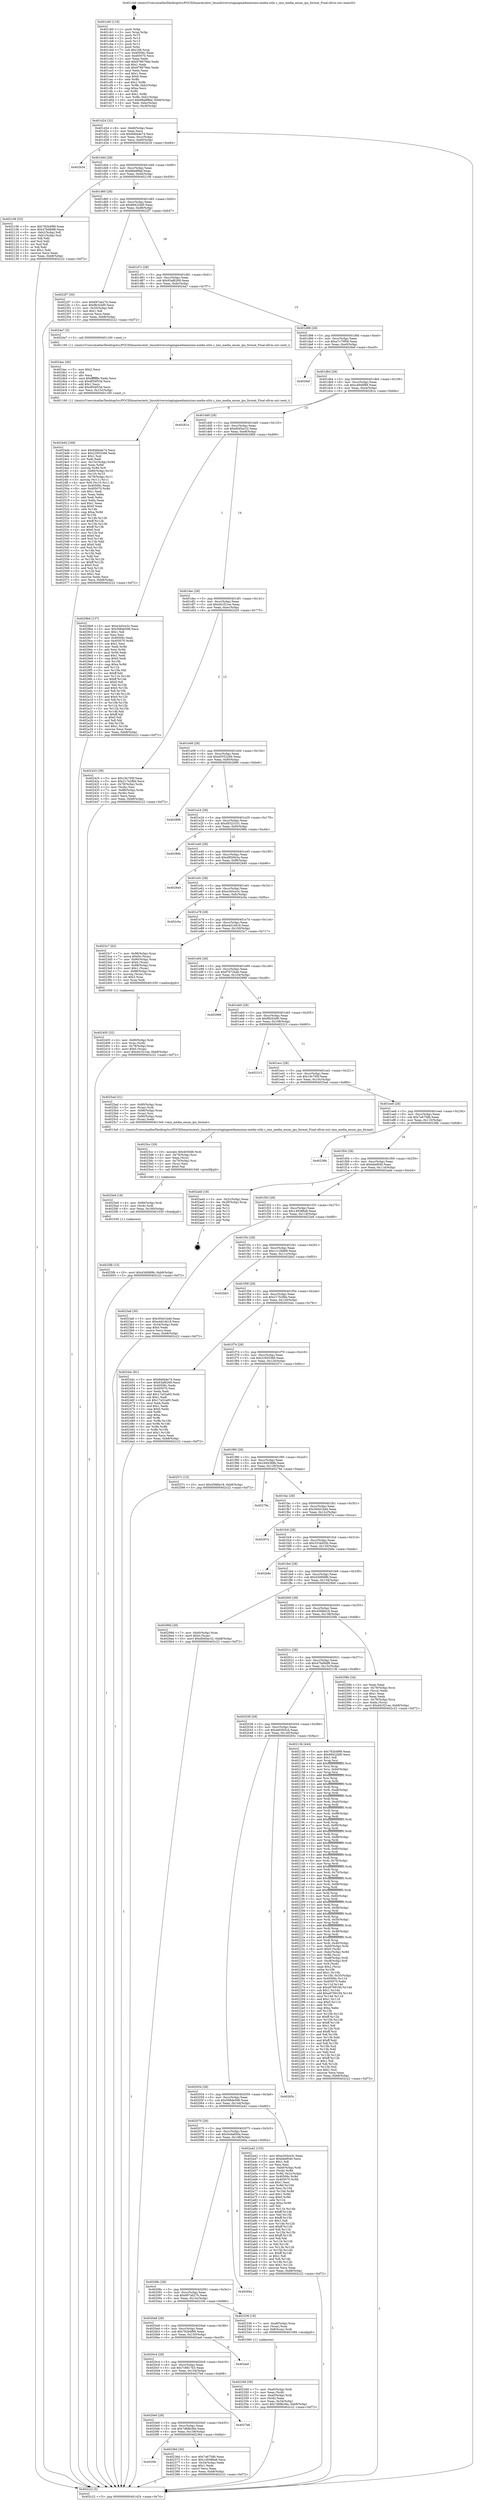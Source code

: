digraph "0x401cb0" {
  label = "0x401cb0 (/mnt/c/Users/mathe/Desktop/tcc/POCII/binaries/extr_linuxdriversstagingmediaimximx-media-utils.c_imx_media_enum_ipu_format_Final-ollvm.out::main(0))"
  labelloc = "t"
  node[shape=record]

  Entry [label="",width=0.3,height=0.3,shape=circle,fillcolor=black,style=filled]
  "0x401d24" [label="{
     0x401d24 [32]\l
     | [instrs]\l
     &nbsp;&nbsp;0x401d24 \<+6\>: mov -0xb8(%rbp),%eax\l
     &nbsp;&nbsp;0x401d2a \<+2\>: mov %eax,%ecx\l
     &nbsp;&nbsp;0x401d2c \<+6\>: sub $0x84bb4e74,%ecx\l
     &nbsp;&nbsp;0x401d32 \<+6\>: mov %eax,-0xcc(%rbp)\l
     &nbsp;&nbsp;0x401d38 \<+6\>: mov %ecx,-0xd0(%rbp)\l
     &nbsp;&nbsp;0x401d3e \<+6\>: je 0000000000402b34 \<main+0xe84\>\l
  }"]
  "0x402b34" [label="{
     0x402b34\l
  }", style=dashed]
  "0x401d44" [label="{
     0x401d44 [28]\l
     | [instrs]\l
     &nbsp;&nbsp;0x401d44 \<+5\>: jmp 0000000000401d49 \<main+0x99\>\l
     &nbsp;&nbsp;0x401d49 \<+6\>: mov -0xcc(%rbp),%eax\l
     &nbsp;&nbsp;0x401d4f \<+5\>: sub $0x88a8f8af,%eax\l
     &nbsp;&nbsp;0x401d54 \<+6\>: mov %eax,-0xd4(%rbp)\l
     &nbsp;&nbsp;0x401d5a \<+6\>: je 0000000000402106 \<main+0x456\>\l
  }"]
  Exit [label="",width=0.3,height=0.3,shape=circle,fillcolor=black,style=filled,peripheries=2]
  "0x402106" [label="{
     0x402106 [53]\l
     | [instrs]\l
     &nbsp;&nbsp;0x402106 \<+5\>: mov $0x782b4f99,%eax\l
     &nbsp;&nbsp;0x40210b \<+5\>: mov $0x47bd9df8,%ecx\l
     &nbsp;&nbsp;0x402110 \<+6\>: mov -0xb2(%rbp),%dl\l
     &nbsp;&nbsp;0x402116 \<+7\>: mov -0xb1(%rbp),%sil\l
     &nbsp;&nbsp;0x40211d \<+3\>: mov %dl,%dil\l
     &nbsp;&nbsp;0x402120 \<+3\>: and %sil,%dil\l
     &nbsp;&nbsp;0x402123 \<+3\>: xor %sil,%dl\l
     &nbsp;&nbsp;0x402126 \<+3\>: or %dl,%dil\l
     &nbsp;&nbsp;0x402129 \<+4\>: test $0x1,%dil\l
     &nbsp;&nbsp;0x40212d \<+3\>: cmovne %ecx,%eax\l
     &nbsp;&nbsp;0x402130 \<+6\>: mov %eax,-0xb8(%rbp)\l
     &nbsp;&nbsp;0x402136 \<+5\>: jmp 0000000000402c22 \<main+0xf72\>\l
  }"]
  "0x401d60" [label="{
     0x401d60 [28]\l
     | [instrs]\l
     &nbsp;&nbsp;0x401d60 \<+5\>: jmp 0000000000401d65 \<main+0xb5\>\l
     &nbsp;&nbsp;0x401d65 \<+6\>: mov -0xcc(%rbp),%eax\l
     &nbsp;&nbsp;0x401d6b \<+5\>: sub $0x89422bf0,%eax\l
     &nbsp;&nbsp;0x401d70 \<+6\>: mov %eax,-0xd8(%rbp)\l
     &nbsp;&nbsp;0x401d76 \<+6\>: je 00000000004022f7 \<main+0x647\>\l
  }"]
  "0x402c22" [label="{
     0x402c22 [5]\l
     | [instrs]\l
     &nbsp;&nbsp;0x402c22 \<+5\>: jmp 0000000000401d24 \<main+0x74\>\l
  }"]
  "0x401cb0" [label="{
     0x401cb0 [116]\l
     | [instrs]\l
     &nbsp;&nbsp;0x401cb0 \<+1\>: push %rbp\l
     &nbsp;&nbsp;0x401cb1 \<+3\>: mov %rsp,%rbp\l
     &nbsp;&nbsp;0x401cb4 \<+2\>: push %r15\l
     &nbsp;&nbsp;0x401cb6 \<+2\>: push %r14\l
     &nbsp;&nbsp;0x401cb8 \<+2\>: push %r13\l
     &nbsp;&nbsp;0x401cba \<+2\>: push %r12\l
     &nbsp;&nbsp;0x401cbc \<+1\>: push %rbx\l
     &nbsp;&nbsp;0x401cbd \<+7\>: sub $0x168,%rsp\l
     &nbsp;&nbsp;0x401cc4 \<+7\>: mov 0x40506c,%eax\l
     &nbsp;&nbsp;0x401ccb \<+7\>: mov 0x405070,%ecx\l
     &nbsp;&nbsp;0x401cd2 \<+2\>: mov %eax,%edx\l
     &nbsp;&nbsp;0x401cd4 \<+6\>: add $0x978679de,%edx\l
     &nbsp;&nbsp;0x401cda \<+3\>: sub $0x1,%edx\l
     &nbsp;&nbsp;0x401cdd \<+6\>: sub $0x978679de,%edx\l
     &nbsp;&nbsp;0x401ce3 \<+3\>: imul %edx,%eax\l
     &nbsp;&nbsp;0x401ce6 \<+3\>: and $0x1,%eax\l
     &nbsp;&nbsp;0x401ce9 \<+3\>: cmp $0x0,%eax\l
     &nbsp;&nbsp;0x401cec \<+4\>: sete %r8b\l
     &nbsp;&nbsp;0x401cf0 \<+4\>: and $0x1,%r8b\l
     &nbsp;&nbsp;0x401cf4 \<+7\>: mov %r8b,-0xb2(%rbp)\l
     &nbsp;&nbsp;0x401cfb \<+3\>: cmp $0xa,%ecx\l
     &nbsp;&nbsp;0x401cfe \<+4\>: setl %r8b\l
     &nbsp;&nbsp;0x401d02 \<+4\>: and $0x1,%r8b\l
     &nbsp;&nbsp;0x401d06 \<+7\>: mov %r8b,-0xb1(%rbp)\l
     &nbsp;&nbsp;0x401d0d \<+10\>: movl $0x88a8f8af,-0xb8(%rbp)\l
     &nbsp;&nbsp;0x401d17 \<+6\>: mov %edi,-0xbc(%rbp)\l
     &nbsp;&nbsp;0x401d1d \<+7\>: mov %rsi,-0xc8(%rbp)\l
  }"]
  "0x4025fb" [label="{
     0x4025fb [15]\l
     | [instrs]\l
     &nbsp;&nbsp;0x4025fb \<+10\>: movl $0x43d0fd9b,-0xb8(%rbp)\l
     &nbsp;&nbsp;0x402605 \<+5\>: jmp 0000000000402c22 \<main+0xf72\>\l
  }"]
  "0x4022f7" [label="{
     0x4022f7 [30]\l
     | [instrs]\l
     &nbsp;&nbsp;0x4022f7 \<+5\>: mov $0x697ab27b,%eax\l
     &nbsp;&nbsp;0x4022fc \<+5\>: mov $0xf8c5cbf0,%ecx\l
     &nbsp;&nbsp;0x402301 \<+3\>: mov -0x35(%rbp),%dl\l
     &nbsp;&nbsp;0x402304 \<+3\>: test $0x1,%dl\l
     &nbsp;&nbsp;0x402307 \<+3\>: cmovne %ecx,%eax\l
     &nbsp;&nbsp;0x40230a \<+6\>: mov %eax,-0xb8(%rbp)\l
     &nbsp;&nbsp;0x402310 \<+5\>: jmp 0000000000402c22 \<main+0xf72\>\l
  }"]
  "0x401d7c" [label="{
     0x401d7c [28]\l
     | [instrs]\l
     &nbsp;&nbsp;0x401d7c \<+5\>: jmp 0000000000401d81 \<main+0xd1\>\l
     &nbsp;&nbsp;0x401d81 \<+6\>: mov -0xcc(%rbp),%eax\l
     &nbsp;&nbsp;0x401d87 \<+5\>: sub $0x93af6269,%eax\l
     &nbsp;&nbsp;0x401d8c \<+6\>: mov %eax,-0xdc(%rbp)\l
     &nbsp;&nbsp;0x401d92 \<+6\>: je 00000000004024a7 \<main+0x7f7\>\l
  }"]
  "0x4025e9" [label="{
     0x4025e9 [18]\l
     | [instrs]\l
     &nbsp;&nbsp;0x4025e9 \<+4\>: mov -0x80(%rbp),%rdi\l
     &nbsp;&nbsp;0x4025ed \<+3\>: mov (%rdi),%rdi\l
     &nbsp;&nbsp;0x4025f0 \<+6\>: mov %eax,-0x160(%rbp)\l
     &nbsp;&nbsp;0x4025f6 \<+5\>: call 0000000000401030 \<free@plt\>\l
     | [calls]\l
     &nbsp;&nbsp;0x401030 \{1\} (unknown)\l
  }"]
  "0x4024a7" [label="{
     0x4024a7 [5]\l
     | [instrs]\l
     &nbsp;&nbsp;0x4024a7 \<+5\>: call 0000000000401160 \<next_i\>\l
     | [calls]\l
     &nbsp;&nbsp;0x401160 \{1\} (/mnt/c/Users/mathe/Desktop/tcc/POCII/binaries/extr_linuxdriversstagingmediaimximx-media-utils.c_imx_media_enum_ipu_format_Final-ollvm.out::next_i)\l
  }"]
  "0x401d98" [label="{
     0x401d98 [28]\l
     | [instrs]\l
     &nbsp;&nbsp;0x401d98 \<+5\>: jmp 0000000000401d9d \<main+0xed\>\l
     &nbsp;&nbsp;0x401d9d \<+6\>: mov -0xcc(%rbp),%eax\l
     &nbsp;&nbsp;0x401da3 \<+5\>: sub $0xa7c70f58,%eax\l
     &nbsp;&nbsp;0x401da8 \<+6\>: mov %eax,-0xe0(%rbp)\l
     &nbsp;&nbsp;0x401dae \<+6\>: je 00000000004026ef \<main+0xa3f\>\l
  }"]
  "0x4025cc" [label="{
     0x4025cc [29]\l
     | [instrs]\l
     &nbsp;&nbsp;0x4025cc \<+10\>: movabs $0x4030d6,%rdi\l
     &nbsp;&nbsp;0x4025d6 \<+4\>: mov -0x70(%rbp),%rsi\l
     &nbsp;&nbsp;0x4025da \<+2\>: mov %eax,(%rsi)\l
     &nbsp;&nbsp;0x4025dc \<+4\>: mov -0x70(%rbp),%rsi\l
     &nbsp;&nbsp;0x4025e0 \<+2\>: mov (%rsi),%esi\l
     &nbsp;&nbsp;0x4025e2 \<+2\>: mov $0x0,%al\l
     &nbsp;&nbsp;0x4025e4 \<+5\>: call 0000000000401040 \<printf@plt\>\l
     | [calls]\l
     &nbsp;&nbsp;0x401040 \{1\} (unknown)\l
  }"]
  "0x4026ef" [label="{
     0x4026ef\l
  }", style=dashed]
  "0x401db4" [label="{
     0x401db4 [28]\l
     | [instrs]\l
     &nbsp;&nbsp;0x401db4 \<+5\>: jmp 0000000000401db9 \<main+0x109\>\l
     &nbsp;&nbsp;0x401db9 \<+6\>: mov -0xcc(%rbp),%eax\l
     &nbsp;&nbsp;0x401dbf \<+5\>: sub $0xc4946f89,%eax\l
     &nbsp;&nbsp;0x401dc4 \<+6\>: mov %eax,-0xe4(%rbp)\l
     &nbsp;&nbsp;0x401dca \<+6\>: je 000000000040281e \<main+0xb6e\>\l
  }"]
  "0x4024d4" [label="{
     0x4024d4 [168]\l
     | [instrs]\l
     &nbsp;&nbsp;0x4024d4 \<+5\>: mov $0x84bb4e74,%ecx\l
     &nbsp;&nbsp;0x4024d9 \<+5\>: mov $0x22955366,%edx\l
     &nbsp;&nbsp;0x4024de \<+3\>: mov $0x1,%sil\l
     &nbsp;&nbsp;0x4024e1 \<+2\>: xor %edi,%edi\l
     &nbsp;&nbsp;0x4024e3 \<+7\>: mov -0x15c(%rbp),%r8d\l
     &nbsp;&nbsp;0x4024ea \<+4\>: imul %eax,%r8d\l
     &nbsp;&nbsp;0x4024ee \<+3\>: movslq %r8d,%r9\l
     &nbsp;&nbsp;0x4024f1 \<+4\>: mov -0x80(%rbp),%r10\l
     &nbsp;&nbsp;0x4024f5 \<+3\>: mov (%r10),%r10\l
     &nbsp;&nbsp;0x4024f8 \<+4\>: mov -0x78(%rbp),%r11\l
     &nbsp;&nbsp;0x4024fc \<+3\>: movslq (%r11),%r11\l
     &nbsp;&nbsp;0x4024ff \<+4\>: mov %r9,(%r10,%r11,8)\l
     &nbsp;&nbsp;0x402503 \<+7\>: mov 0x40506c,%eax\l
     &nbsp;&nbsp;0x40250a \<+8\>: mov 0x405070,%r8d\l
     &nbsp;&nbsp;0x402512 \<+3\>: sub $0x1,%edi\l
     &nbsp;&nbsp;0x402515 \<+2\>: mov %eax,%ebx\l
     &nbsp;&nbsp;0x402517 \<+2\>: add %edi,%ebx\l
     &nbsp;&nbsp;0x402519 \<+3\>: imul %ebx,%eax\l
     &nbsp;&nbsp;0x40251c \<+3\>: and $0x1,%eax\l
     &nbsp;&nbsp;0x40251f \<+3\>: cmp $0x0,%eax\l
     &nbsp;&nbsp;0x402522 \<+4\>: sete %r14b\l
     &nbsp;&nbsp;0x402526 \<+4\>: cmp $0xa,%r8d\l
     &nbsp;&nbsp;0x40252a \<+4\>: setl %r15b\l
     &nbsp;&nbsp;0x40252e \<+3\>: mov %r14b,%r12b\l
     &nbsp;&nbsp;0x402531 \<+4\>: xor $0xff,%r12b\l
     &nbsp;&nbsp;0x402535 \<+3\>: mov %r15b,%r13b\l
     &nbsp;&nbsp;0x402538 \<+4\>: xor $0xff,%r13b\l
     &nbsp;&nbsp;0x40253c \<+4\>: xor $0x0,%sil\l
     &nbsp;&nbsp;0x402540 \<+3\>: mov %r12b,%al\l
     &nbsp;&nbsp;0x402543 \<+2\>: and $0x0,%al\l
     &nbsp;&nbsp;0x402545 \<+3\>: and %sil,%r14b\l
     &nbsp;&nbsp;0x402548 \<+3\>: mov %r13b,%dil\l
     &nbsp;&nbsp;0x40254b \<+4\>: and $0x0,%dil\l
     &nbsp;&nbsp;0x40254f \<+3\>: and %sil,%r15b\l
     &nbsp;&nbsp;0x402552 \<+3\>: or %r14b,%al\l
     &nbsp;&nbsp;0x402555 \<+3\>: or %r15b,%dil\l
     &nbsp;&nbsp;0x402558 \<+3\>: xor %dil,%al\l
     &nbsp;&nbsp;0x40255b \<+3\>: or %r13b,%r12b\l
     &nbsp;&nbsp;0x40255e \<+4\>: xor $0xff,%r12b\l
     &nbsp;&nbsp;0x402562 \<+4\>: or $0x0,%sil\l
     &nbsp;&nbsp;0x402566 \<+3\>: and %sil,%r12b\l
     &nbsp;&nbsp;0x402569 \<+3\>: or %r12b,%al\l
     &nbsp;&nbsp;0x40256c \<+2\>: test $0x1,%al\l
     &nbsp;&nbsp;0x40256e \<+3\>: cmovne %edx,%ecx\l
     &nbsp;&nbsp;0x402571 \<+6\>: mov %ecx,-0xb8(%rbp)\l
     &nbsp;&nbsp;0x402577 \<+5\>: jmp 0000000000402c22 \<main+0xf72\>\l
  }"]
  "0x40281e" [label="{
     0x40281e\l
  }", style=dashed]
  "0x401dd0" [label="{
     0x401dd0 [28]\l
     | [instrs]\l
     &nbsp;&nbsp;0x401dd0 \<+5\>: jmp 0000000000401dd5 \<main+0x125\>\l
     &nbsp;&nbsp;0x401dd5 \<+6\>: mov -0xcc(%rbp),%eax\l
     &nbsp;&nbsp;0x401ddb \<+5\>: sub $0xd0d5ac32,%eax\l
     &nbsp;&nbsp;0x401de0 \<+6\>: mov %eax,-0xe8(%rbp)\l
     &nbsp;&nbsp;0x401de6 \<+6\>: je 00000000004029b9 \<main+0xd09\>\l
  }"]
  "0x4024ac" [label="{
     0x4024ac [40]\l
     | [instrs]\l
     &nbsp;&nbsp;0x4024ac \<+5\>: mov $0x2,%ecx\l
     &nbsp;&nbsp;0x4024b1 \<+1\>: cltd\l
     &nbsp;&nbsp;0x4024b2 \<+2\>: idiv %ecx\l
     &nbsp;&nbsp;0x4024b4 \<+6\>: imul $0xfffffffe,%edx,%ecx\l
     &nbsp;&nbsp;0x4024ba \<+6\>: sub $0xdf34f53d,%ecx\l
     &nbsp;&nbsp;0x4024c0 \<+3\>: add $0x1,%ecx\l
     &nbsp;&nbsp;0x4024c3 \<+6\>: add $0xdf34f53d,%ecx\l
     &nbsp;&nbsp;0x4024c9 \<+6\>: mov %ecx,-0x15c(%rbp)\l
     &nbsp;&nbsp;0x4024cf \<+5\>: call 0000000000401160 \<next_i\>\l
     | [calls]\l
     &nbsp;&nbsp;0x401160 \{1\} (/mnt/c/Users/mathe/Desktop/tcc/POCII/binaries/extr_linuxdriversstagingmediaimximx-media-utils.c_imx_media_enum_ipu_format_Final-ollvm.out::next_i)\l
  }"]
  "0x4029b9" [label="{
     0x4029b9 [137]\l
     | [instrs]\l
     &nbsp;&nbsp;0x4029b9 \<+5\>: mov $0xe3d3ce3c,%eax\l
     &nbsp;&nbsp;0x4029be \<+5\>: mov $0x568de596,%ecx\l
     &nbsp;&nbsp;0x4029c3 \<+2\>: mov $0x1,%dl\l
     &nbsp;&nbsp;0x4029c5 \<+2\>: xor %esi,%esi\l
     &nbsp;&nbsp;0x4029c7 \<+7\>: mov 0x40506c,%edi\l
     &nbsp;&nbsp;0x4029ce \<+8\>: mov 0x405070,%r8d\l
     &nbsp;&nbsp;0x4029d6 \<+3\>: sub $0x1,%esi\l
     &nbsp;&nbsp;0x4029d9 \<+3\>: mov %edi,%r9d\l
     &nbsp;&nbsp;0x4029dc \<+3\>: add %esi,%r9d\l
     &nbsp;&nbsp;0x4029df \<+4\>: imul %r9d,%edi\l
     &nbsp;&nbsp;0x4029e3 \<+3\>: and $0x1,%edi\l
     &nbsp;&nbsp;0x4029e6 \<+3\>: cmp $0x0,%edi\l
     &nbsp;&nbsp;0x4029e9 \<+4\>: sete %r10b\l
     &nbsp;&nbsp;0x4029ed \<+4\>: cmp $0xa,%r8d\l
     &nbsp;&nbsp;0x4029f1 \<+4\>: setl %r11b\l
     &nbsp;&nbsp;0x4029f5 \<+3\>: mov %r10b,%bl\l
     &nbsp;&nbsp;0x4029f8 \<+3\>: xor $0xff,%bl\l
     &nbsp;&nbsp;0x4029fb \<+3\>: mov %r11b,%r14b\l
     &nbsp;&nbsp;0x4029fe \<+4\>: xor $0xff,%r14b\l
     &nbsp;&nbsp;0x402a02 \<+3\>: xor $0x0,%dl\l
     &nbsp;&nbsp;0x402a05 \<+3\>: mov %bl,%r15b\l
     &nbsp;&nbsp;0x402a08 \<+4\>: and $0x0,%r15b\l
     &nbsp;&nbsp;0x402a0c \<+3\>: and %dl,%r10b\l
     &nbsp;&nbsp;0x402a0f \<+3\>: mov %r14b,%r12b\l
     &nbsp;&nbsp;0x402a12 \<+4\>: and $0x0,%r12b\l
     &nbsp;&nbsp;0x402a16 \<+3\>: and %dl,%r11b\l
     &nbsp;&nbsp;0x402a19 \<+3\>: or %r10b,%r15b\l
     &nbsp;&nbsp;0x402a1c \<+3\>: or %r11b,%r12b\l
     &nbsp;&nbsp;0x402a1f \<+3\>: xor %r12b,%r15b\l
     &nbsp;&nbsp;0x402a22 \<+3\>: or %r14b,%bl\l
     &nbsp;&nbsp;0x402a25 \<+3\>: xor $0xff,%bl\l
     &nbsp;&nbsp;0x402a28 \<+3\>: or $0x0,%dl\l
     &nbsp;&nbsp;0x402a2b \<+2\>: and %dl,%bl\l
     &nbsp;&nbsp;0x402a2d \<+3\>: or %bl,%r15b\l
     &nbsp;&nbsp;0x402a30 \<+4\>: test $0x1,%r15b\l
     &nbsp;&nbsp;0x402a34 \<+3\>: cmovne %ecx,%eax\l
     &nbsp;&nbsp;0x402a37 \<+6\>: mov %eax,-0xb8(%rbp)\l
     &nbsp;&nbsp;0x402a3d \<+5\>: jmp 0000000000402c22 \<main+0xf72\>\l
  }"]
  "0x401dec" [label="{
     0x401dec [28]\l
     | [instrs]\l
     &nbsp;&nbsp;0x401dec \<+5\>: jmp 0000000000401df1 \<main+0x141\>\l
     &nbsp;&nbsp;0x401df1 \<+6\>: mov -0xcc(%rbp),%eax\l
     &nbsp;&nbsp;0x401df7 \<+5\>: sub $0xd41f21ee,%eax\l
     &nbsp;&nbsp;0x401dfc \<+6\>: mov %eax,-0xec(%rbp)\l
     &nbsp;&nbsp;0x401e02 \<+6\>: je 0000000000402425 \<main+0x775\>\l
  }"]
  "0x402405" [label="{
     0x402405 [32]\l
     | [instrs]\l
     &nbsp;&nbsp;0x402405 \<+4\>: mov -0x80(%rbp),%rdi\l
     &nbsp;&nbsp;0x402409 \<+3\>: mov %rax,(%rdi)\l
     &nbsp;&nbsp;0x40240c \<+4\>: mov -0x78(%rbp),%rax\l
     &nbsp;&nbsp;0x402410 \<+6\>: movl $0x0,(%rax)\l
     &nbsp;&nbsp;0x402416 \<+10\>: movl $0xd41f21ee,-0xb8(%rbp)\l
     &nbsp;&nbsp;0x402420 \<+5\>: jmp 0000000000402c22 \<main+0xf72\>\l
  }"]
  "0x402425" [label="{
     0x402425 [39]\l
     | [instrs]\l
     &nbsp;&nbsp;0x402425 \<+5\>: mov $0x19c795f,%eax\l
     &nbsp;&nbsp;0x40242a \<+5\>: mov $0x217b2fbb,%ecx\l
     &nbsp;&nbsp;0x40242f \<+4\>: mov -0x78(%rbp),%rdx\l
     &nbsp;&nbsp;0x402433 \<+2\>: mov (%rdx),%esi\l
     &nbsp;&nbsp;0x402435 \<+7\>: mov -0x88(%rbp),%rdx\l
     &nbsp;&nbsp;0x40243c \<+2\>: cmp (%rdx),%esi\l
     &nbsp;&nbsp;0x40243e \<+3\>: cmovl %ecx,%eax\l
     &nbsp;&nbsp;0x402441 \<+6\>: mov %eax,-0xb8(%rbp)\l
     &nbsp;&nbsp;0x402447 \<+5\>: jmp 0000000000402c22 \<main+0xf72\>\l
  }"]
  "0x401e08" [label="{
     0x401e08 [28]\l
     | [instrs]\l
     &nbsp;&nbsp;0x401e08 \<+5\>: jmp 0000000000401e0d \<main+0x15d\>\l
     &nbsp;&nbsp;0x401e0d \<+6\>: mov -0xcc(%rbp),%eax\l
     &nbsp;&nbsp;0x401e13 \<+5\>: sub $0xd5552284,%eax\l
     &nbsp;&nbsp;0x401e18 \<+6\>: mov %eax,-0xf0(%rbp)\l
     &nbsp;&nbsp;0x401e1e \<+6\>: je 0000000000402896 \<main+0xbe6\>\l
  }"]
  "0x4020fc" [label="{
     0x4020fc\l
  }", style=dashed]
  "0x402896" [label="{
     0x402896\l
  }", style=dashed]
  "0x401e24" [label="{
     0x401e24 [28]\l
     | [instrs]\l
     &nbsp;&nbsp;0x401e24 \<+5\>: jmp 0000000000401e29 \<main+0x179\>\l
     &nbsp;&nbsp;0x401e29 \<+6\>: mov -0xcc(%rbp),%eax\l
     &nbsp;&nbsp;0x401e2f \<+5\>: sub $0xd9323101,%eax\l
     &nbsp;&nbsp;0x401e34 \<+6\>: mov %eax,-0xf4(%rbp)\l
     &nbsp;&nbsp;0x401e3a \<+6\>: je 000000000040296b \<main+0xcbb\>\l
  }"]
  "0x40236d" [label="{
     0x40236d [30]\l
     | [instrs]\l
     &nbsp;&nbsp;0x40236d \<+5\>: mov $0x7a6758b,%eax\l
     &nbsp;&nbsp;0x402372 \<+5\>: mov $0x149388a8,%ecx\l
     &nbsp;&nbsp;0x402377 \<+3\>: mov -0x34(%rbp),%edx\l
     &nbsp;&nbsp;0x40237a \<+3\>: cmp $0x1,%edx\l
     &nbsp;&nbsp;0x40237d \<+3\>: cmovl %ecx,%eax\l
     &nbsp;&nbsp;0x402380 \<+6\>: mov %eax,-0xb8(%rbp)\l
     &nbsp;&nbsp;0x402386 \<+5\>: jmp 0000000000402c22 \<main+0xf72\>\l
  }"]
  "0x40296b" [label="{
     0x40296b\l
  }", style=dashed]
  "0x401e40" [label="{
     0x401e40 [28]\l
     | [instrs]\l
     &nbsp;&nbsp;0x401e40 \<+5\>: jmp 0000000000401e45 \<main+0x195\>\l
     &nbsp;&nbsp;0x401e45 \<+6\>: mov -0xcc(%rbp),%eax\l
     &nbsp;&nbsp;0x401e4b \<+5\>: sub $0xd9f26b3a,%eax\l
     &nbsp;&nbsp;0x401e50 \<+6\>: mov %eax,-0xf8(%rbp)\l
     &nbsp;&nbsp;0x401e56 \<+6\>: je 0000000000402840 \<main+0xb90\>\l
  }"]
  "0x4020e0" [label="{
     0x4020e0 [28]\l
     | [instrs]\l
     &nbsp;&nbsp;0x4020e0 \<+5\>: jmp 00000000004020e5 \<main+0x435\>\l
     &nbsp;&nbsp;0x4020e5 \<+6\>: mov -0xcc(%rbp),%eax\l
     &nbsp;&nbsp;0x4020eb \<+5\>: sub $0x7d68b36e,%eax\l
     &nbsp;&nbsp;0x4020f0 \<+6\>: mov %eax,-0x158(%rbp)\l
     &nbsp;&nbsp;0x4020f6 \<+6\>: je 000000000040236d \<main+0x6bd\>\l
  }"]
  "0x402840" [label="{
     0x402840\l
  }", style=dashed]
  "0x401e5c" [label="{
     0x401e5c [28]\l
     | [instrs]\l
     &nbsp;&nbsp;0x401e5c \<+5\>: jmp 0000000000401e61 \<main+0x1b1\>\l
     &nbsp;&nbsp;0x401e61 \<+6\>: mov -0xcc(%rbp),%eax\l
     &nbsp;&nbsp;0x401e67 \<+5\>: sub $0xe3d3ce3c,%eax\l
     &nbsp;&nbsp;0x401e6c \<+6\>: mov %eax,-0xfc(%rbp)\l
     &nbsp;&nbsp;0x401e72 \<+6\>: je 0000000000402c0a \<main+0xf5a\>\l
  }"]
  "0x4027b8" [label="{
     0x4027b8\l
  }", style=dashed]
  "0x402c0a" [label="{
     0x402c0a\l
  }", style=dashed]
  "0x401e78" [label="{
     0x401e78 [28]\l
     | [instrs]\l
     &nbsp;&nbsp;0x401e78 \<+5\>: jmp 0000000000401e7d \<main+0x1cd\>\l
     &nbsp;&nbsp;0x401e7d \<+6\>: mov -0xcc(%rbp),%eax\l
     &nbsp;&nbsp;0x401e83 \<+5\>: sub $0xe4d1d418,%eax\l
     &nbsp;&nbsp;0x401e88 \<+6\>: mov %eax,-0x100(%rbp)\l
     &nbsp;&nbsp;0x401e8e \<+6\>: je 00000000004023c7 \<main+0x717\>\l
  }"]
  "0x4020c4" [label="{
     0x4020c4 [28]\l
     | [instrs]\l
     &nbsp;&nbsp;0x4020c4 \<+5\>: jmp 00000000004020c9 \<main+0x419\>\l
     &nbsp;&nbsp;0x4020c9 \<+6\>: mov -0xcc(%rbp),%eax\l
     &nbsp;&nbsp;0x4020cf \<+5\>: sub $0x7c9817b3,%eax\l
     &nbsp;&nbsp;0x4020d4 \<+6\>: mov %eax,-0x154(%rbp)\l
     &nbsp;&nbsp;0x4020da \<+6\>: je 00000000004027b8 \<main+0xb08\>\l
  }"]
  "0x4023c7" [label="{
     0x4023c7 [62]\l
     | [instrs]\l
     &nbsp;&nbsp;0x4023c7 \<+7\>: mov -0x98(%rbp),%rax\l
     &nbsp;&nbsp;0x4023ce \<+7\>: movq $0x64,(%rax)\l
     &nbsp;&nbsp;0x4023d5 \<+7\>: mov -0x90(%rbp),%rax\l
     &nbsp;&nbsp;0x4023dc \<+6\>: movl $0x0,(%rax)\l
     &nbsp;&nbsp;0x4023e2 \<+7\>: mov -0x88(%rbp),%rax\l
     &nbsp;&nbsp;0x4023e9 \<+6\>: movl $0x1,(%rax)\l
     &nbsp;&nbsp;0x4023ef \<+7\>: mov -0x88(%rbp),%rax\l
     &nbsp;&nbsp;0x4023f6 \<+3\>: movslq (%rax),%rax\l
     &nbsp;&nbsp;0x4023f9 \<+4\>: shl $0x3,%rax\l
     &nbsp;&nbsp;0x4023fd \<+3\>: mov %rax,%rdi\l
     &nbsp;&nbsp;0x402400 \<+5\>: call 0000000000401050 \<malloc@plt\>\l
     | [calls]\l
     &nbsp;&nbsp;0x401050 \{1\} (unknown)\l
  }"]
  "0x401e94" [label="{
     0x401e94 [28]\l
     | [instrs]\l
     &nbsp;&nbsp;0x401e94 \<+5\>: jmp 0000000000401e99 \<main+0x1e9\>\l
     &nbsp;&nbsp;0x401e99 \<+6\>: mov -0xcc(%rbp),%eax\l
     &nbsp;&nbsp;0x401e9f \<+5\>: sub $0xf7672bab,%eax\l
     &nbsp;&nbsp;0x401ea4 \<+6\>: mov %eax,-0x104(%rbp)\l
     &nbsp;&nbsp;0x401eaa \<+6\>: je 0000000000402989 \<main+0xcd9\>\l
  }"]
  "0x402aef" [label="{
     0x402aef\l
  }", style=dashed]
  "0x402989" [label="{
     0x402989\l
  }", style=dashed]
  "0x401eb0" [label="{
     0x401eb0 [28]\l
     | [instrs]\l
     &nbsp;&nbsp;0x401eb0 \<+5\>: jmp 0000000000401eb5 \<main+0x205\>\l
     &nbsp;&nbsp;0x401eb5 \<+6\>: mov -0xcc(%rbp),%eax\l
     &nbsp;&nbsp;0x401ebb \<+5\>: sub $0xf8c5cbf0,%eax\l
     &nbsp;&nbsp;0x401ec0 \<+6\>: mov %eax,-0x108(%rbp)\l
     &nbsp;&nbsp;0x401ec6 \<+6\>: je 0000000000402315 \<main+0x665\>\l
  }"]
  "0x402349" [label="{
     0x402349 [36]\l
     | [instrs]\l
     &nbsp;&nbsp;0x402349 \<+7\>: mov -0xa0(%rbp),%rdi\l
     &nbsp;&nbsp;0x402350 \<+2\>: mov %eax,(%rdi)\l
     &nbsp;&nbsp;0x402352 \<+7\>: mov -0xa0(%rbp),%rdi\l
     &nbsp;&nbsp;0x402359 \<+2\>: mov (%rdi),%eax\l
     &nbsp;&nbsp;0x40235b \<+3\>: mov %eax,-0x34(%rbp)\l
     &nbsp;&nbsp;0x40235e \<+10\>: movl $0x7d68b36e,-0xb8(%rbp)\l
     &nbsp;&nbsp;0x402368 \<+5\>: jmp 0000000000402c22 \<main+0xf72\>\l
  }"]
  "0x402315" [label="{
     0x402315\l
  }", style=dashed]
  "0x401ecc" [label="{
     0x401ecc [28]\l
     | [instrs]\l
     &nbsp;&nbsp;0x401ecc \<+5\>: jmp 0000000000401ed1 \<main+0x221\>\l
     &nbsp;&nbsp;0x401ed1 \<+6\>: mov -0xcc(%rbp),%eax\l
     &nbsp;&nbsp;0x401ed7 \<+5\>: sub $0x19c795f,%eax\l
     &nbsp;&nbsp;0x401edc \<+6\>: mov %eax,-0x10c(%rbp)\l
     &nbsp;&nbsp;0x401ee2 \<+6\>: je 00000000004025ad \<main+0x8fd\>\l
  }"]
  "0x4020a8" [label="{
     0x4020a8 [28]\l
     | [instrs]\l
     &nbsp;&nbsp;0x4020a8 \<+5\>: jmp 00000000004020ad \<main+0x3fd\>\l
     &nbsp;&nbsp;0x4020ad \<+6\>: mov -0xcc(%rbp),%eax\l
     &nbsp;&nbsp;0x4020b3 \<+5\>: sub $0x782b4f99,%eax\l
     &nbsp;&nbsp;0x4020b8 \<+6\>: mov %eax,-0x150(%rbp)\l
     &nbsp;&nbsp;0x4020be \<+6\>: je 0000000000402aef \<main+0xe3f\>\l
  }"]
  "0x4025ad" [label="{
     0x4025ad [31]\l
     | [instrs]\l
     &nbsp;&nbsp;0x4025ad \<+4\>: mov -0x80(%rbp),%rax\l
     &nbsp;&nbsp;0x4025b1 \<+3\>: mov (%rax),%rdi\l
     &nbsp;&nbsp;0x4025b4 \<+7\>: mov -0x98(%rbp),%rax\l
     &nbsp;&nbsp;0x4025bb \<+3\>: mov (%rax),%rsi\l
     &nbsp;&nbsp;0x4025be \<+7\>: mov -0x90(%rbp),%rax\l
     &nbsp;&nbsp;0x4025c5 \<+2\>: mov (%rax),%edx\l
     &nbsp;&nbsp;0x4025c7 \<+5\>: call 00000000004013e0 \<imx_media_enum_ipu_format\>\l
     | [calls]\l
     &nbsp;&nbsp;0x4013e0 \{1\} (/mnt/c/Users/mathe/Desktop/tcc/POCII/binaries/extr_linuxdriversstagingmediaimximx-media-utils.c_imx_media_enum_ipu_format_Final-ollvm.out::imx_media_enum_ipu_format)\l
  }"]
  "0x401ee8" [label="{
     0x401ee8 [28]\l
     | [instrs]\l
     &nbsp;&nbsp;0x401ee8 \<+5\>: jmp 0000000000401eed \<main+0x23d\>\l
     &nbsp;&nbsp;0x401eed \<+6\>: mov -0xcc(%rbp),%eax\l
     &nbsp;&nbsp;0x401ef3 \<+5\>: sub $0x7a6758b,%eax\l
     &nbsp;&nbsp;0x401ef8 \<+6\>: mov %eax,-0x110(%rbp)\l
     &nbsp;&nbsp;0x401efe \<+6\>: je 000000000040238b \<main+0x6db\>\l
  }"]
  "0x402336" [label="{
     0x402336 [19]\l
     | [instrs]\l
     &nbsp;&nbsp;0x402336 \<+7\>: mov -0xa8(%rbp),%rax\l
     &nbsp;&nbsp;0x40233d \<+3\>: mov (%rax),%rax\l
     &nbsp;&nbsp;0x402340 \<+4\>: mov 0x8(%rax),%rdi\l
     &nbsp;&nbsp;0x402344 \<+5\>: call 0000000000401060 \<atoi@plt\>\l
     | [calls]\l
     &nbsp;&nbsp;0x401060 \{1\} (unknown)\l
  }"]
  "0x40238b" [label="{
     0x40238b\l
  }", style=dashed]
  "0x401f04" [label="{
     0x401f04 [28]\l
     | [instrs]\l
     &nbsp;&nbsp;0x401f04 \<+5\>: jmp 0000000000401f09 \<main+0x259\>\l
     &nbsp;&nbsp;0x401f09 \<+6\>: mov -0xcc(%rbp),%eax\l
     &nbsp;&nbsp;0x401f0f \<+5\>: sub $0xbbef040,%eax\l
     &nbsp;&nbsp;0x401f14 \<+6\>: mov %eax,-0x114(%rbp)\l
     &nbsp;&nbsp;0x401f1a \<+6\>: je 0000000000402add \<main+0xe2d\>\l
  }"]
  "0x40208c" [label="{
     0x40208c [28]\l
     | [instrs]\l
     &nbsp;&nbsp;0x40208c \<+5\>: jmp 0000000000402091 \<main+0x3e1\>\l
     &nbsp;&nbsp;0x402091 \<+6\>: mov -0xcc(%rbp),%eax\l
     &nbsp;&nbsp;0x402097 \<+5\>: sub $0x697ab27b,%eax\l
     &nbsp;&nbsp;0x40209c \<+6\>: mov %eax,-0x14c(%rbp)\l
     &nbsp;&nbsp;0x4020a2 \<+6\>: je 0000000000402336 \<main+0x686\>\l
  }"]
  "0x402add" [label="{
     0x402add [18]\l
     | [instrs]\l
     &nbsp;&nbsp;0x402add \<+3\>: mov -0x2c(%rbp),%eax\l
     &nbsp;&nbsp;0x402ae0 \<+4\>: lea -0x28(%rbp),%rsp\l
     &nbsp;&nbsp;0x402ae4 \<+1\>: pop %rbx\l
     &nbsp;&nbsp;0x402ae5 \<+2\>: pop %r12\l
     &nbsp;&nbsp;0x402ae7 \<+2\>: pop %r13\l
     &nbsp;&nbsp;0x402ae9 \<+2\>: pop %r14\l
     &nbsp;&nbsp;0x402aeb \<+2\>: pop %r15\l
     &nbsp;&nbsp;0x402aed \<+1\>: pop %rbp\l
     &nbsp;&nbsp;0x402aee \<+1\>: ret\l
  }"]
  "0x401f20" [label="{
     0x401f20 [28]\l
     | [instrs]\l
     &nbsp;&nbsp;0x401f20 \<+5\>: jmp 0000000000401f25 \<main+0x275\>\l
     &nbsp;&nbsp;0x401f25 \<+6\>: mov -0xcc(%rbp),%eax\l
     &nbsp;&nbsp;0x401f2b \<+5\>: sub $0x149388a8,%eax\l
     &nbsp;&nbsp;0x401f30 \<+6\>: mov %eax,-0x118(%rbp)\l
     &nbsp;&nbsp;0x401f36 \<+6\>: je 00000000004023a9 \<main+0x6f9\>\l
  }"]
  "0x40260a" [label="{
     0x40260a\l
  }", style=dashed]
  "0x4023a9" [label="{
     0x4023a9 [30]\l
     | [instrs]\l
     &nbsp;&nbsp;0x4023a9 \<+5\>: mov $0x30441bdd,%eax\l
     &nbsp;&nbsp;0x4023ae \<+5\>: mov $0xe4d1d418,%ecx\l
     &nbsp;&nbsp;0x4023b3 \<+3\>: mov -0x34(%rbp),%edx\l
     &nbsp;&nbsp;0x4023b6 \<+3\>: cmp $0x0,%edx\l
     &nbsp;&nbsp;0x4023b9 \<+3\>: cmove %ecx,%eax\l
     &nbsp;&nbsp;0x4023bc \<+6\>: mov %eax,-0xb8(%rbp)\l
     &nbsp;&nbsp;0x4023c2 \<+5\>: jmp 0000000000402c22 \<main+0xf72\>\l
  }"]
  "0x401f3c" [label="{
     0x401f3c [28]\l
     | [instrs]\l
     &nbsp;&nbsp;0x401f3c \<+5\>: jmp 0000000000401f41 \<main+0x291\>\l
     &nbsp;&nbsp;0x401f41 \<+6\>: mov -0xcc(%rbp),%eax\l
     &nbsp;&nbsp;0x401f47 \<+5\>: sub $0x1c128d69,%eax\l
     &nbsp;&nbsp;0x401f4c \<+6\>: mov %eax,-0x11c(%rbp)\l
     &nbsp;&nbsp;0x401f52 \<+6\>: je 0000000000402bb3 \<main+0xf03\>\l
  }"]
  "0x402070" [label="{
     0x402070 [28]\l
     | [instrs]\l
     &nbsp;&nbsp;0x402070 \<+5\>: jmp 0000000000402075 \<main+0x3c5\>\l
     &nbsp;&nbsp;0x402075 \<+6\>: mov -0xcc(%rbp),%eax\l
     &nbsp;&nbsp;0x40207b \<+5\>: sub $0x5e4a850a,%eax\l
     &nbsp;&nbsp;0x402080 \<+6\>: mov %eax,-0x148(%rbp)\l
     &nbsp;&nbsp;0x402086 \<+6\>: je 000000000040260a \<main+0x95a\>\l
  }"]
  "0x402bb3" [label="{
     0x402bb3\l
  }", style=dashed]
  "0x401f58" [label="{
     0x401f58 [28]\l
     | [instrs]\l
     &nbsp;&nbsp;0x401f58 \<+5\>: jmp 0000000000401f5d \<main+0x2ad\>\l
     &nbsp;&nbsp;0x401f5d \<+6\>: mov -0xcc(%rbp),%eax\l
     &nbsp;&nbsp;0x401f63 \<+5\>: sub $0x217b2fbb,%eax\l
     &nbsp;&nbsp;0x401f68 \<+6\>: mov %eax,-0x120(%rbp)\l
     &nbsp;&nbsp;0x401f6e \<+6\>: je 000000000040244c \<main+0x79c\>\l
  }"]
  "0x402a42" [label="{
     0x402a42 [155]\l
     | [instrs]\l
     &nbsp;&nbsp;0x402a42 \<+5\>: mov $0xe3d3ce3c,%eax\l
     &nbsp;&nbsp;0x402a47 \<+5\>: mov $0xbbef040,%ecx\l
     &nbsp;&nbsp;0x402a4c \<+2\>: mov $0x1,%dl\l
     &nbsp;&nbsp;0x402a4e \<+2\>: xor %esi,%esi\l
     &nbsp;&nbsp;0x402a50 \<+7\>: mov -0xb0(%rbp),%rdi\l
     &nbsp;&nbsp;0x402a57 \<+3\>: mov (%rdi),%r8d\l
     &nbsp;&nbsp;0x402a5a \<+4\>: mov %r8d,-0x2c(%rbp)\l
     &nbsp;&nbsp;0x402a5e \<+8\>: mov 0x40506c,%r8d\l
     &nbsp;&nbsp;0x402a66 \<+8\>: mov 0x405070,%r9d\l
     &nbsp;&nbsp;0x402a6e \<+3\>: sub $0x1,%esi\l
     &nbsp;&nbsp;0x402a71 \<+3\>: mov %r8d,%r10d\l
     &nbsp;&nbsp;0x402a74 \<+3\>: add %esi,%r10d\l
     &nbsp;&nbsp;0x402a77 \<+4\>: imul %r10d,%r8d\l
     &nbsp;&nbsp;0x402a7b \<+4\>: and $0x1,%r8d\l
     &nbsp;&nbsp;0x402a7f \<+4\>: cmp $0x0,%r8d\l
     &nbsp;&nbsp;0x402a83 \<+4\>: sete %r11b\l
     &nbsp;&nbsp;0x402a87 \<+4\>: cmp $0xa,%r9d\l
     &nbsp;&nbsp;0x402a8b \<+3\>: setl %bl\l
     &nbsp;&nbsp;0x402a8e \<+3\>: mov %r11b,%r14b\l
     &nbsp;&nbsp;0x402a91 \<+4\>: xor $0xff,%r14b\l
     &nbsp;&nbsp;0x402a95 \<+3\>: mov %bl,%r15b\l
     &nbsp;&nbsp;0x402a98 \<+4\>: xor $0xff,%r15b\l
     &nbsp;&nbsp;0x402a9c \<+3\>: xor $0x1,%dl\l
     &nbsp;&nbsp;0x402a9f \<+3\>: mov %r14b,%r12b\l
     &nbsp;&nbsp;0x402aa2 \<+4\>: and $0xff,%r12b\l
     &nbsp;&nbsp;0x402aa6 \<+3\>: and %dl,%r11b\l
     &nbsp;&nbsp;0x402aa9 \<+3\>: mov %r15b,%r13b\l
     &nbsp;&nbsp;0x402aac \<+4\>: and $0xff,%r13b\l
     &nbsp;&nbsp;0x402ab0 \<+2\>: and %dl,%bl\l
     &nbsp;&nbsp;0x402ab2 \<+3\>: or %r11b,%r12b\l
     &nbsp;&nbsp;0x402ab5 \<+3\>: or %bl,%r13b\l
     &nbsp;&nbsp;0x402ab8 \<+3\>: xor %r13b,%r12b\l
     &nbsp;&nbsp;0x402abb \<+3\>: or %r15b,%r14b\l
     &nbsp;&nbsp;0x402abe \<+4\>: xor $0xff,%r14b\l
     &nbsp;&nbsp;0x402ac2 \<+3\>: or $0x1,%dl\l
     &nbsp;&nbsp;0x402ac5 \<+3\>: and %dl,%r14b\l
     &nbsp;&nbsp;0x402ac8 \<+3\>: or %r14b,%r12b\l
     &nbsp;&nbsp;0x402acb \<+4\>: test $0x1,%r12b\l
     &nbsp;&nbsp;0x402acf \<+3\>: cmovne %ecx,%eax\l
     &nbsp;&nbsp;0x402ad2 \<+6\>: mov %eax,-0xb8(%rbp)\l
     &nbsp;&nbsp;0x402ad8 \<+5\>: jmp 0000000000402c22 \<main+0xf72\>\l
  }"]
  "0x40244c" [label="{
     0x40244c [91]\l
     | [instrs]\l
     &nbsp;&nbsp;0x40244c \<+5\>: mov $0x84bb4e74,%eax\l
     &nbsp;&nbsp;0x402451 \<+5\>: mov $0x93af6269,%ecx\l
     &nbsp;&nbsp;0x402456 \<+7\>: mov 0x40506c,%edx\l
     &nbsp;&nbsp;0x40245d \<+7\>: mov 0x405070,%esi\l
     &nbsp;&nbsp;0x402464 \<+2\>: mov %edx,%edi\l
     &nbsp;&nbsp;0x402466 \<+6\>: add $0x17a52a85,%edi\l
     &nbsp;&nbsp;0x40246c \<+3\>: sub $0x1,%edi\l
     &nbsp;&nbsp;0x40246f \<+6\>: sub $0x17a52a85,%edi\l
     &nbsp;&nbsp;0x402475 \<+3\>: imul %edi,%edx\l
     &nbsp;&nbsp;0x402478 \<+3\>: and $0x1,%edx\l
     &nbsp;&nbsp;0x40247b \<+3\>: cmp $0x0,%edx\l
     &nbsp;&nbsp;0x40247e \<+4\>: sete %r8b\l
     &nbsp;&nbsp;0x402482 \<+3\>: cmp $0xa,%esi\l
     &nbsp;&nbsp;0x402485 \<+4\>: setl %r9b\l
     &nbsp;&nbsp;0x402489 \<+3\>: mov %r8b,%r10b\l
     &nbsp;&nbsp;0x40248c \<+3\>: and %r9b,%r10b\l
     &nbsp;&nbsp;0x40248f \<+3\>: xor %r9b,%r8b\l
     &nbsp;&nbsp;0x402492 \<+3\>: or %r8b,%r10b\l
     &nbsp;&nbsp;0x402495 \<+4\>: test $0x1,%r10b\l
     &nbsp;&nbsp;0x402499 \<+3\>: cmovne %ecx,%eax\l
     &nbsp;&nbsp;0x40249c \<+6\>: mov %eax,-0xb8(%rbp)\l
     &nbsp;&nbsp;0x4024a2 \<+5\>: jmp 0000000000402c22 \<main+0xf72\>\l
  }"]
  "0x401f74" [label="{
     0x401f74 [28]\l
     | [instrs]\l
     &nbsp;&nbsp;0x401f74 \<+5\>: jmp 0000000000401f79 \<main+0x2c9\>\l
     &nbsp;&nbsp;0x401f79 \<+6\>: mov -0xcc(%rbp),%eax\l
     &nbsp;&nbsp;0x401f7f \<+5\>: sub $0x22955366,%eax\l
     &nbsp;&nbsp;0x401f84 \<+6\>: mov %eax,-0x124(%rbp)\l
     &nbsp;&nbsp;0x401f8a \<+6\>: je 000000000040257c \<main+0x8cc\>\l
  }"]
  "0x402054" [label="{
     0x402054 [28]\l
     | [instrs]\l
     &nbsp;&nbsp;0x402054 \<+5\>: jmp 0000000000402059 \<main+0x3a9\>\l
     &nbsp;&nbsp;0x402059 \<+6\>: mov -0xcc(%rbp),%eax\l
     &nbsp;&nbsp;0x40205f \<+5\>: sub $0x568de596,%eax\l
     &nbsp;&nbsp;0x402064 \<+6\>: mov %eax,-0x144(%rbp)\l
     &nbsp;&nbsp;0x40206a \<+6\>: je 0000000000402a42 \<main+0xd92\>\l
  }"]
  "0x40257c" [label="{
     0x40257c [15]\l
     | [instrs]\l
     &nbsp;&nbsp;0x40257c \<+10\>: movl $0x45fd6e18,-0xb8(%rbp)\l
     &nbsp;&nbsp;0x402586 \<+5\>: jmp 0000000000402c22 \<main+0xf72\>\l
  }"]
  "0x401f90" [label="{
     0x401f90 [28]\l
     | [instrs]\l
     &nbsp;&nbsp;0x401f90 \<+5\>: jmp 0000000000401f95 \<main+0x2e5\>\l
     &nbsp;&nbsp;0x401f95 \<+6\>: mov -0xcc(%rbp),%eax\l
     &nbsp;&nbsp;0x401f9b \<+5\>: sub $0x2494388b,%eax\l
     &nbsp;&nbsp;0x401fa0 \<+6\>: mov %eax,-0x128(%rbp)\l
     &nbsp;&nbsp;0x401fa6 \<+6\>: je 000000000040279a \<main+0xaea\>\l
  }"]
  "0x40265c" [label="{
     0x40265c\l
  }", style=dashed]
  "0x40279a" [label="{
     0x40279a\l
  }", style=dashed]
  "0x401fac" [label="{
     0x401fac [28]\l
     | [instrs]\l
     &nbsp;&nbsp;0x401fac \<+5\>: jmp 0000000000401fb1 \<main+0x301\>\l
     &nbsp;&nbsp;0x401fb1 \<+6\>: mov -0xcc(%rbp),%eax\l
     &nbsp;&nbsp;0x401fb7 \<+5\>: sub $0x30441bdd,%eax\l
     &nbsp;&nbsp;0x401fbc \<+6\>: mov %eax,-0x12c(%rbp)\l
     &nbsp;&nbsp;0x401fc2 \<+6\>: je 000000000040297a \<main+0xcca\>\l
  }"]
  "0x402038" [label="{
     0x402038 [28]\l
     | [instrs]\l
     &nbsp;&nbsp;0x402038 \<+5\>: jmp 000000000040203d \<main+0x38d\>\l
     &nbsp;&nbsp;0x40203d \<+6\>: mov -0xcc(%rbp),%eax\l
     &nbsp;&nbsp;0x402043 \<+5\>: sub $0x4e03b5cd,%eax\l
     &nbsp;&nbsp;0x402048 \<+6\>: mov %eax,-0x140(%rbp)\l
     &nbsp;&nbsp;0x40204e \<+6\>: je 000000000040265c \<main+0x9ac\>\l
  }"]
  "0x40297a" [label="{
     0x40297a\l
  }", style=dashed]
  "0x401fc8" [label="{
     0x401fc8 [28]\l
     | [instrs]\l
     &nbsp;&nbsp;0x401fc8 \<+5\>: jmp 0000000000401fcd \<main+0x31d\>\l
     &nbsp;&nbsp;0x401fcd \<+6\>: mov -0xcc(%rbp),%eax\l
     &nbsp;&nbsp;0x401fd3 \<+5\>: sub $0x3334d55b,%eax\l
     &nbsp;&nbsp;0x401fd8 \<+6\>: mov %eax,-0x130(%rbp)\l
     &nbsp;&nbsp;0x401fde \<+6\>: je 0000000000402b8e \<main+0xede\>\l
  }"]
  "0x40213b" [label="{
     0x40213b [444]\l
     | [instrs]\l
     &nbsp;&nbsp;0x40213b \<+5\>: mov $0x782b4f99,%eax\l
     &nbsp;&nbsp;0x402140 \<+5\>: mov $0x89422bf0,%ecx\l
     &nbsp;&nbsp;0x402145 \<+2\>: mov $0x1,%dl\l
     &nbsp;&nbsp;0x402147 \<+3\>: mov %rsp,%rsi\l
     &nbsp;&nbsp;0x40214a \<+4\>: add $0xfffffffffffffff0,%rsi\l
     &nbsp;&nbsp;0x40214e \<+3\>: mov %rsi,%rsp\l
     &nbsp;&nbsp;0x402151 \<+7\>: mov %rsi,-0xb0(%rbp)\l
     &nbsp;&nbsp;0x402158 \<+3\>: mov %rsp,%rsi\l
     &nbsp;&nbsp;0x40215b \<+4\>: add $0xfffffffffffffff0,%rsi\l
     &nbsp;&nbsp;0x40215f \<+3\>: mov %rsi,%rsp\l
     &nbsp;&nbsp;0x402162 \<+3\>: mov %rsp,%rdi\l
     &nbsp;&nbsp;0x402165 \<+4\>: add $0xfffffffffffffff0,%rdi\l
     &nbsp;&nbsp;0x402169 \<+3\>: mov %rdi,%rsp\l
     &nbsp;&nbsp;0x40216c \<+7\>: mov %rdi,-0xa8(%rbp)\l
     &nbsp;&nbsp;0x402173 \<+3\>: mov %rsp,%rdi\l
     &nbsp;&nbsp;0x402176 \<+4\>: add $0xfffffffffffffff0,%rdi\l
     &nbsp;&nbsp;0x40217a \<+3\>: mov %rdi,%rsp\l
     &nbsp;&nbsp;0x40217d \<+7\>: mov %rdi,-0xa0(%rbp)\l
     &nbsp;&nbsp;0x402184 \<+3\>: mov %rsp,%rdi\l
     &nbsp;&nbsp;0x402187 \<+4\>: add $0xfffffffffffffff0,%rdi\l
     &nbsp;&nbsp;0x40218b \<+3\>: mov %rdi,%rsp\l
     &nbsp;&nbsp;0x40218e \<+7\>: mov %rdi,-0x98(%rbp)\l
     &nbsp;&nbsp;0x402195 \<+3\>: mov %rsp,%rdi\l
     &nbsp;&nbsp;0x402198 \<+4\>: add $0xfffffffffffffff0,%rdi\l
     &nbsp;&nbsp;0x40219c \<+3\>: mov %rdi,%rsp\l
     &nbsp;&nbsp;0x40219f \<+7\>: mov %rdi,-0x90(%rbp)\l
     &nbsp;&nbsp;0x4021a6 \<+3\>: mov %rsp,%rdi\l
     &nbsp;&nbsp;0x4021a9 \<+4\>: add $0xfffffffffffffff0,%rdi\l
     &nbsp;&nbsp;0x4021ad \<+3\>: mov %rdi,%rsp\l
     &nbsp;&nbsp;0x4021b0 \<+7\>: mov %rdi,-0x88(%rbp)\l
     &nbsp;&nbsp;0x4021b7 \<+3\>: mov %rsp,%rdi\l
     &nbsp;&nbsp;0x4021ba \<+4\>: add $0xfffffffffffffff0,%rdi\l
     &nbsp;&nbsp;0x4021be \<+3\>: mov %rdi,%rsp\l
     &nbsp;&nbsp;0x4021c1 \<+4\>: mov %rdi,-0x80(%rbp)\l
     &nbsp;&nbsp;0x4021c5 \<+3\>: mov %rsp,%rdi\l
     &nbsp;&nbsp;0x4021c8 \<+4\>: add $0xfffffffffffffff0,%rdi\l
     &nbsp;&nbsp;0x4021cc \<+3\>: mov %rdi,%rsp\l
     &nbsp;&nbsp;0x4021cf \<+4\>: mov %rdi,-0x78(%rbp)\l
     &nbsp;&nbsp;0x4021d3 \<+3\>: mov %rsp,%rdi\l
     &nbsp;&nbsp;0x4021d6 \<+4\>: add $0xfffffffffffffff0,%rdi\l
     &nbsp;&nbsp;0x4021da \<+3\>: mov %rdi,%rsp\l
     &nbsp;&nbsp;0x4021dd \<+4\>: mov %rdi,-0x70(%rbp)\l
     &nbsp;&nbsp;0x4021e1 \<+3\>: mov %rsp,%rdi\l
     &nbsp;&nbsp;0x4021e4 \<+4\>: add $0xfffffffffffffff0,%rdi\l
     &nbsp;&nbsp;0x4021e8 \<+3\>: mov %rdi,%rsp\l
     &nbsp;&nbsp;0x4021eb \<+4\>: mov %rdi,-0x68(%rbp)\l
     &nbsp;&nbsp;0x4021ef \<+3\>: mov %rsp,%rdi\l
     &nbsp;&nbsp;0x4021f2 \<+4\>: add $0xfffffffffffffff0,%rdi\l
     &nbsp;&nbsp;0x4021f6 \<+3\>: mov %rdi,%rsp\l
     &nbsp;&nbsp;0x4021f9 \<+4\>: mov %rdi,-0x60(%rbp)\l
     &nbsp;&nbsp;0x4021fd \<+3\>: mov %rsp,%rdi\l
     &nbsp;&nbsp;0x402200 \<+4\>: add $0xfffffffffffffff0,%rdi\l
     &nbsp;&nbsp;0x402204 \<+3\>: mov %rdi,%rsp\l
     &nbsp;&nbsp;0x402207 \<+4\>: mov %rdi,-0x58(%rbp)\l
     &nbsp;&nbsp;0x40220b \<+3\>: mov %rsp,%rdi\l
     &nbsp;&nbsp;0x40220e \<+4\>: add $0xfffffffffffffff0,%rdi\l
     &nbsp;&nbsp;0x402212 \<+3\>: mov %rdi,%rsp\l
     &nbsp;&nbsp;0x402215 \<+4\>: mov %rdi,-0x50(%rbp)\l
     &nbsp;&nbsp;0x402219 \<+3\>: mov %rsp,%rdi\l
     &nbsp;&nbsp;0x40221c \<+4\>: add $0xfffffffffffffff0,%rdi\l
     &nbsp;&nbsp;0x402220 \<+3\>: mov %rdi,%rsp\l
     &nbsp;&nbsp;0x402223 \<+4\>: mov %rdi,-0x48(%rbp)\l
     &nbsp;&nbsp;0x402227 \<+3\>: mov %rsp,%rdi\l
     &nbsp;&nbsp;0x40222a \<+4\>: add $0xfffffffffffffff0,%rdi\l
     &nbsp;&nbsp;0x40222e \<+3\>: mov %rdi,%rsp\l
     &nbsp;&nbsp;0x402231 \<+4\>: mov %rdi,-0x40(%rbp)\l
     &nbsp;&nbsp;0x402235 \<+7\>: mov -0xb0(%rbp),%rdi\l
     &nbsp;&nbsp;0x40223c \<+6\>: movl $0x0,(%rdi)\l
     &nbsp;&nbsp;0x402242 \<+7\>: mov -0xbc(%rbp),%r8d\l
     &nbsp;&nbsp;0x402249 \<+3\>: mov %r8d,(%rsi)\l
     &nbsp;&nbsp;0x40224c \<+7\>: mov -0xa8(%rbp),%rdi\l
     &nbsp;&nbsp;0x402253 \<+7\>: mov -0xc8(%rbp),%r9\l
     &nbsp;&nbsp;0x40225a \<+3\>: mov %r9,(%rdi)\l
     &nbsp;&nbsp;0x40225d \<+3\>: cmpl $0x2,(%rsi)\l
     &nbsp;&nbsp;0x402260 \<+4\>: setne %r10b\l
     &nbsp;&nbsp;0x402264 \<+4\>: and $0x1,%r10b\l
     &nbsp;&nbsp;0x402268 \<+4\>: mov %r10b,-0x35(%rbp)\l
     &nbsp;&nbsp;0x40226c \<+8\>: mov 0x40506c,%r11d\l
     &nbsp;&nbsp;0x402274 \<+7\>: mov 0x405070,%ebx\l
     &nbsp;&nbsp;0x40227b \<+3\>: mov %r11d,%r14d\l
     &nbsp;&nbsp;0x40227e \<+7\>: sub $0xa9769194,%r14d\l
     &nbsp;&nbsp;0x402285 \<+4\>: sub $0x1,%r14d\l
     &nbsp;&nbsp;0x402289 \<+7\>: add $0xa9769194,%r14d\l
     &nbsp;&nbsp;0x402290 \<+4\>: imul %r14d,%r11d\l
     &nbsp;&nbsp;0x402294 \<+4\>: and $0x1,%r11d\l
     &nbsp;&nbsp;0x402298 \<+4\>: cmp $0x0,%r11d\l
     &nbsp;&nbsp;0x40229c \<+4\>: sete %r10b\l
     &nbsp;&nbsp;0x4022a0 \<+3\>: cmp $0xa,%ebx\l
     &nbsp;&nbsp;0x4022a3 \<+4\>: setl %r15b\l
     &nbsp;&nbsp;0x4022a7 \<+3\>: mov %r10b,%r12b\l
     &nbsp;&nbsp;0x4022aa \<+4\>: xor $0xff,%r12b\l
     &nbsp;&nbsp;0x4022ae \<+3\>: mov %r15b,%r13b\l
     &nbsp;&nbsp;0x4022b1 \<+4\>: xor $0xff,%r13b\l
     &nbsp;&nbsp;0x4022b5 \<+3\>: xor $0x1,%dl\l
     &nbsp;&nbsp;0x4022b8 \<+3\>: mov %r12b,%sil\l
     &nbsp;&nbsp;0x4022bb \<+4\>: and $0xff,%sil\l
     &nbsp;&nbsp;0x4022bf \<+3\>: and %dl,%r10b\l
     &nbsp;&nbsp;0x4022c2 \<+3\>: mov %r13b,%dil\l
     &nbsp;&nbsp;0x4022c5 \<+4\>: and $0xff,%dil\l
     &nbsp;&nbsp;0x4022c9 \<+3\>: and %dl,%r15b\l
     &nbsp;&nbsp;0x4022cc \<+3\>: or %r10b,%sil\l
     &nbsp;&nbsp;0x4022cf \<+3\>: or %r15b,%dil\l
     &nbsp;&nbsp;0x4022d2 \<+3\>: xor %dil,%sil\l
     &nbsp;&nbsp;0x4022d5 \<+3\>: or %r13b,%r12b\l
     &nbsp;&nbsp;0x4022d8 \<+4\>: xor $0xff,%r12b\l
     &nbsp;&nbsp;0x4022dc \<+3\>: or $0x1,%dl\l
     &nbsp;&nbsp;0x4022df \<+3\>: and %dl,%r12b\l
     &nbsp;&nbsp;0x4022e2 \<+3\>: or %r12b,%sil\l
     &nbsp;&nbsp;0x4022e5 \<+4\>: test $0x1,%sil\l
     &nbsp;&nbsp;0x4022e9 \<+3\>: cmovne %ecx,%eax\l
     &nbsp;&nbsp;0x4022ec \<+6\>: mov %eax,-0xb8(%rbp)\l
     &nbsp;&nbsp;0x4022f2 \<+5\>: jmp 0000000000402c22 \<main+0xf72\>\l
  }"]
  "0x402b8e" [label="{
     0x402b8e\l
  }", style=dashed]
  "0x401fe4" [label="{
     0x401fe4 [28]\l
     | [instrs]\l
     &nbsp;&nbsp;0x401fe4 \<+5\>: jmp 0000000000401fe9 \<main+0x339\>\l
     &nbsp;&nbsp;0x401fe9 \<+6\>: mov -0xcc(%rbp),%eax\l
     &nbsp;&nbsp;0x401fef \<+5\>: sub $0x43d0fd9b,%eax\l
     &nbsp;&nbsp;0x401ff4 \<+6\>: mov %eax,-0x134(%rbp)\l
     &nbsp;&nbsp;0x401ffa \<+6\>: je 000000000040299d \<main+0xced\>\l
  }"]
  "0x40201c" [label="{
     0x40201c [28]\l
     | [instrs]\l
     &nbsp;&nbsp;0x40201c \<+5\>: jmp 0000000000402021 \<main+0x371\>\l
     &nbsp;&nbsp;0x402021 \<+6\>: mov -0xcc(%rbp),%eax\l
     &nbsp;&nbsp;0x402027 \<+5\>: sub $0x47bd9df8,%eax\l
     &nbsp;&nbsp;0x40202c \<+6\>: mov %eax,-0x13c(%rbp)\l
     &nbsp;&nbsp;0x402032 \<+6\>: je 000000000040213b \<main+0x48b\>\l
  }"]
  "0x40299d" [label="{
     0x40299d [28]\l
     | [instrs]\l
     &nbsp;&nbsp;0x40299d \<+7\>: mov -0xb0(%rbp),%rax\l
     &nbsp;&nbsp;0x4029a4 \<+6\>: movl $0x0,(%rax)\l
     &nbsp;&nbsp;0x4029aa \<+10\>: movl $0xd0d5ac32,-0xb8(%rbp)\l
     &nbsp;&nbsp;0x4029b4 \<+5\>: jmp 0000000000402c22 \<main+0xf72\>\l
  }"]
  "0x402000" [label="{
     0x402000 [28]\l
     | [instrs]\l
     &nbsp;&nbsp;0x402000 \<+5\>: jmp 0000000000402005 \<main+0x355\>\l
     &nbsp;&nbsp;0x402005 \<+6\>: mov -0xcc(%rbp),%eax\l
     &nbsp;&nbsp;0x40200b \<+5\>: sub $0x45fd6e18,%eax\l
     &nbsp;&nbsp;0x402010 \<+6\>: mov %eax,-0x138(%rbp)\l
     &nbsp;&nbsp;0x402016 \<+6\>: je 000000000040258b \<main+0x8db\>\l
  }"]
  "0x40258b" [label="{
     0x40258b [34]\l
     | [instrs]\l
     &nbsp;&nbsp;0x40258b \<+2\>: xor %eax,%eax\l
     &nbsp;&nbsp;0x40258d \<+4\>: mov -0x78(%rbp),%rcx\l
     &nbsp;&nbsp;0x402591 \<+2\>: mov (%rcx),%edx\l
     &nbsp;&nbsp;0x402593 \<+3\>: sub $0x1,%eax\l
     &nbsp;&nbsp;0x402596 \<+2\>: sub %eax,%edx\l
     &nbsp;&nbsp;0x402598 \<+4\>: mov -0x78(%rbp),%rcx\l
     &nbsp;&nbsp;0x40259c \<+2\>: mov %edx,(%rcx)\l
     &nbsp;&nbsp;0x40259e \<+10\>: movl $0xd41f21ee,-0xb8(%rbp)\l
     &nbsp;&nbsp;0x4025a8 \<+5\>: jmp 0000000000402c22 \<main+0xf72\>\l
  }"]
  Entry -> "0x401cb0" [label=" 1"]
  "0x401d24" -> "0x402b34" [label=" 0"]
  "0x401d24" -> "0x401d44" [label=" 18"]
  "0x402add" -> Exit [label=" 1"]
  "0x401d44" -> "0x402106" [label=" 1"]
  "0x401d44" -> "0x401d60" [label=" 17"]
  "0x402106" -> "0x402c22" [label=" 1"]
  "0x401cb0" -> "0x401d24" [label=" 1"]
  "0x402c22" -> "0x401d24" [label=" 17"]
  "0x402a42" -> "0x402c22" [label=" 1"]
  "0x401d60" -> "0x4022f7" [label=" 1"]
  "0x401d60" -> "0x401d7c" [label=" 16"]
  "0x4029b9" -> "0x402c22" [label=" 1"]
  "0x401d7c" -> "0x4024a7" [label=" 1"]
  "0x401d7c" -> "0x401d98" [label=" 15"]
  "0x40299d" -> "0x402c22" [label=" 1"]
  "0x401d98" -> "0x4026ef" [label=" 0"]
  "0x401d98" -> "0x401db4" [label=" 15"]
  "0x4025fb" -> "0x402c22" [label=" 1"]
  "0x401db4" -> "0x40281e" [label=" 0"]
  "0x401db4" -> "0x401dd0" [label=" 15"]
  "0x4025e9" -> "0x4025fb" [label=" 1"]
  "0x401dd0" -> "0x4029b9" [label=" 1"]
  "0x401dd0" -> "0x401dec" [label=" 14"]
  "0x4025cc" -> "0x4025e9" [label=" 1"]
  "0x401dec" -> "0x402425" [label=" 2"]
  "0x401dec" -> "0x401e08" [label=" 12"]
  "0x4025ad" -> "0x4025cc" [label=" 1"]
  "0x401e08" -> "0x402896" [label=" 0"]
  "0x401e08" -> "0x401e24" [label=" 12"]
  "0x40258b" -> "0x402c22" [label=" 1"]
  "0x401e24" -> "0x40296b" [label=" 0"]
  "0x401e24" -> "0x401e40" [label=" 12"]
  "0x40257c" -> "0x402c22" [label=" 1"]
  "0x401e40" -> "0x402840" [label=" 0"]
  "0x401e40" -> "0x401e5c" [label=" 12"]
  "0x4024ac" -> "0x4024d4" [label=" 1"]
  "0x401e5c" -> "0x402c0a" [label=" 0"]
  "0x401e5c" -> "0x401e78" [label=" 12"]
  "0x4024a7" -> "0x4024ac" [label=" 1"]
  "0x401e78" -> "0x4023c7" [label=" 1"]
  "0x401e78" -> "0x401e94" [label=" 11"]
  "0x402425" -> "0x402c22" [label=" 2"]
  "0x401e94" -> "0x402989" [label=" 0"]
  "0x401e94" -> "0x401eb0" [label=" 11"]
  "0x402405" -> "0x402c22" [label=" 1"]
  "0x401eb0" -> "0x402315" [label=" 0"]
  "0x401eb0" -> "0x401ecc" [label=" 11"]
  "0x4023a9" -> "0x402c22" [label=" 1"]
  "0x401ecc" -> "0x4025ad" [label=" 1"]
  "0x401ecc" -> "0x401ee8" [label=" 10"]
  "0x40236d" -> "0x402c22" [label=" 1"]
  "0x401ee8" -> "0x40238b" [label=" 0"]
  "0x401ee8" -> "0x401f04" [label=" 10"]
  "0x4020e0" -> "0x4020fc" [label=" 0"]
  "0x401f04" -> "0x402add" [label=" 1"]
  "0x401f04" -> "0x401f20" [label=" 9"]
  "0x4024d4" -> "0x402c22" [label=" 1"]
  "0x401f20" -> "0x4023a9" [label=" 1"]
  "0x401f20" -> "0x401f3c" [label=" 8"]
  "0x4020c4" -> "0x4020e0" [label=" 1"]
  "0x401f3c" -> "0x402bb3" [label=" 0"]
  "0x401f3c" -> "0x401f58" [label=" 8"]
  "0x40244c" -> "0x402c22" [label=" 1"]
  "0x401f58" -> "0x40244c" [label=" 1"]
  "0x401f58" -> "0x401f74" [label=" 7"]
  "0x4020a8" -> "0x4020c4" [label=" 1"]
  "0x401f74" -> "0x40257c" [label=" 1"]
  "0x401f74" -> "0x401f90" [label=" 6"]
  "0x4023c7" -> "0x402405" [label=" 1"]
  "0x401f90" -> "0x40279a" [label=" 0"]
  "0x401f90" -> "0x401fac" [label=" 6"]
  "0x402349" -> "0x402c22" [label=" 1"]
  "0x401fac" -> "0x40297a" [label=" 0"]
  "0x401fac" -> "0x401fc8" [label=" 6"]
  "0x40208c" -> "0x402336" [label=" 1"]
  "0x401fc8" -> "0x402b8e" [label=" 0"]
  "0x401fc8" -> "0x401fe4" [label=" 6"]
  "0x4020e0" -> "0x40236d" [label=" 1"]
  "0x401fe4" -> "0x40299d" [label=" 1"]
  "0x401fe4" -> "0x402000" [label=" 5"]
  "0x402070" -> "0x40260a" [label=" 0"]
  "0x402000" -> "0x40258b" [label=" 1"]
  "0x402000" -> "0x40201c" [label=" 4"]
  "0x402070" -> "0x40208c" [label=" 2"]
  "0x40201c" -> "0x40213b" [label=" 1"]
  "0x40201c" -> "0x402038" [label=" 3"]
  "0x40208c" -> "0x4020a8" [label=" 1"]
  "0x40213b" -> "0x402c22" [label=" 1"]
  "0x4022f7" -> "0x402c22" [label=" 1"]
  "0x402336" -> "0x402349" [label=" 1"]
  "0x402038" -> "0x40265c" [label=" 0"]
  "0x402038" -> "0x402054" [label=" 3"]
  "0x4020a8" -> "0x402aef" [label=" 0"]
  "0x402054" -> "0x402a42" [label=" 1"]
  "0x402054" -> "0x402070" [label=" 2"]
  "0x4020c4" -> "0x4027b8" [label=" 0"]
}
